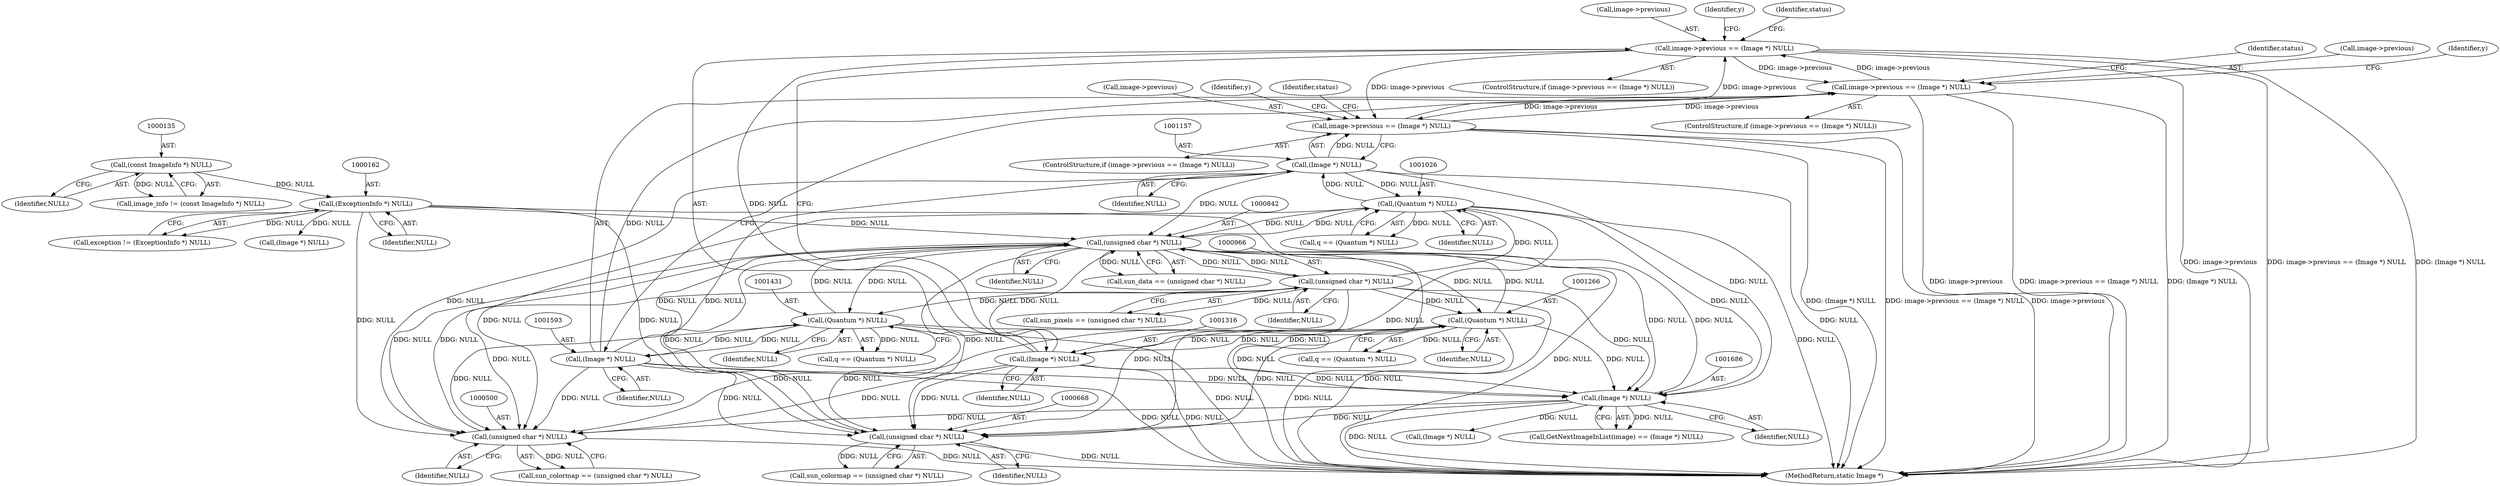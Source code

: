 digraph "0_ImageMagick_78f82d9d1c2944725a279acd573a22168dc6e22a@pointer" {
"1001311" [label="(Call,image->previous == (Image *) NULL)"];
"1001588" [label="(Call,image->previous == (Image *) NULL)"];
"1001311" [label="(Call,image->previous == (Image *) NULL)"];
"1001152" [label="(Call,image->previous == (Image *) NULL)"];
"1001156" [label="(Call,(Image *) NULL)"];
"1001025" [label="(Call,(Quantum *) NULL)"];
"1000841" [label="(Call,(unsigned char *) NULL)"];
"1001265" [label="(Call,(Quantum *) NULL)"];
"1000965" [label="(Call,(unsigned char *) NULL)"];
"1001315" [label="(Call,(Image *) NULL)"];
"1001430" [label="(Call,(Quantum *) NULL)"];
"1001592" [label="(Call,(Image *) NULL)"];
"1000667" [label="(Call,(unsigned char *) NULL)"];
"1000161" [label="(Call,(ExceptionInfo *) NULL)"];
"1000134" [label="(Call,(const ImageInfo *) NULL)"];
"1001685" [label="(Call,(Image *) NULL)"];
"1000499" [label="(Call,(unsigned char *) NULL)"];
"1001312" [label="(Call,image->previous)"];
"1001249" [label="(Identifier,y)"];
"1000161" [label="(Call,(ExceptionInfo *) NULL)"];
"1000669" [label="(Identifier,NULL)"];
"1001682" [label="(Call,GetNextImageInList(image) == (Image *) NULL)"];
"1001430" [label="(Call,(Quantum *) NULL)"];
"1001594" [label="(Identifier,NULL)"];
"1000163" [label="(Identifier,NULL)"];
"1001597" [label="(Identifier,status)"];
"1000965" [label="(Call,(unsigned char *) NULL)"];
"1001727" [label="(MethodReturn,static Image *)"];
"1001025" [label="(Call,(Quantum *) NULL)"];
"1001685" [label="(Call,(Image *) NULL)"];
"1000967" [label="(Identifier,NULL)"];
"1000159" [label="(Call,exception != (ExceptionInfo *) NULL)"];
"1001592" [label="(Call,(Image *) NULL)"];
"1000132" [label="(Call,image_info != (const ImageInfo *) NULL)"];
"1001428" [label="(Call,q == (Quantum *) NULL)"];
"1001267" [label="(Identifier,NULL)"];
"1001027" [label="(Identifier,NULL)"];
"1001153" [label="(Call,image->previous)"];
"1000134" [label="(Call,(const ImageInfo *) NULL)"];
"1001009" [label="(Identifier,y)"];
"1001311" [label="(Call,image->previous == (Image *) NULL)"];
"1001156" [label="(Call,(Image *) NULL)"];
"1001588" [label="(Call,image->previous == (Image *) NULL)"];
"1001432" [label="(Identifier,NULL)"];
"1001158" [label="(Identifier,NULL)"];
"1001310" [label="(ControlStructure,if (image->previous == (Image *) NULL))"];
"1001265" [label="(Call,(Quantum *) NULL)"];
"1000499" [label="(Call,(unsigned char *) NULL)"];
"1001587" [label="(ControlStructure,if (image->previous == (Image *) NULL))"];
"1000497" [label="(Call,sun_colormap == (unsigned char *) NULL)"];
"1001151" [label="(ControlStructure,if (image->previous == (Image *) NULL))"];
"1000841" [label="(Call,(unsigned char *) NULL)"];
"1000839" [label="(Call,sun_data == (unsigned char *) NULL)"];
"1000136" [label="(Identifier,NULL)"];
"1000192" [label="(Call,(Image *) NULL)"];
"1001315" [label="(Call,(Image *) NULL)"];
"1000963" [label="(Call,sun_pixels == (unsigned char *) NULL)"];
"1001320" [label="(Identifier,status)"];
"1001152" [label="(Call,image->previous == (Image *) NULL)"];
"1001589" [label="(Call,image->previous)"];
"1001263" [label="(Call,q == (Quantum *) NULL)"];
"1001317" [label="(Identifier,NULL)"];
"1001414" [label="(Identifier,y)"];
"1001023" [label="(Call,q == (Quantum *) NULL)"];
"1000667" [label="(Call,(unsigned char *) NULL)"];
"1001687" [label="(Identifier,NULL)"];
"1000501" [label="(Identifier,NULL)"];
"1001161" [label="(Identifier,status)"];
"1000843" [label="(Identifier,NULL)"];
"1001694" [label="(Call,(Image *) NULL)"];
"1000665" [label="(Call,sun_colormap == (unsigned char *) NULL)"];
"1001311" -> "1001310"  [label="AST: "];
"1001311" -> "1001315"  [label="CFG: "];
"1001312" -> "1001311"  [label="AST: "];
"1001315" -> "1001311"  [label="AST: "];
"1001320" -> "1001311"  [label="CFG: "];
"1001249" -> "1001311"  [label="CFG: "];
"1001311" -> "1001727"  [label="DDG: image->previous"];
"1001311" -> "1001727"  [label="DDG: image->previous == (Image *) NULL"];
"1001311" -> "1001727"  [label="DDG: (Image *) NULL"];
"1001311" -> "1001152"  [label="DDG: image->previous"];
"1001588" -> "1001311"  [label="DDG: image->previous"];
"1001152" -> "1001311"  [label="DDG: image->previous"];
"1001315" -> "1001311"  [label="DDG: NULL"];
"1001311" -> "1001588"  [label="DDG: image->previous"];
"1001588" -> "1001587"  [label="AST: "];
"1001588" -> "1001592"  [label="CFG: "];
"1001589" -> "1001588"  [label="AST: "];
"1001592" -> "1001588"  [label="AST: "];
"1001597" -> "1001588"  [label="CFG: "];
"1001414" -> "1001588"  [label="CFG: "];
"1001588" -> "1001727"  [label="DDG: image->previous"];
"1001588" -> "1001727"  [label="DDG: image->previous == (Image *) NULL"];
"1001588" -> "1001727"  [label="DDG: (Image *) NULL"];
"1001588" -> "1001152"  [label="DDG: image->previous"];
"1001152" -> "1001588"  [label="DDG: image->previous"];
"1001592" -> "1001588"  [label="DDG: NULL"];
"1001152" -> "1001151"  [label="AST: "];
"1001152" -> "1001156"  [label="CFG: "];
"1001153" -> "1001152"  [label="AST: "];
"1001156" -> "1001152"  [label="AST: "];
"1001161" -> "1001152"  [label="CFG: "];
"1001009" -> "1001152"  [label="CFG: "];
"1001152" -> "1001727"  [label="DDG: (Image *) NULL"];
"1001152" -> "1001727"  [label="DDG: image->previous == (Image *) NULL"];
"1001152" -> "1001727"  [label="DDG: image->previous"];
"1001156" -> "1001152"  [label="DDG: NULL"];
"1001156" -> "1001158"  [label="CFG: "];
"1001157" -> "1001156"  [label="AST: "];
"1001158" -> "1001156"  [label="AST: "];
"1001156" -> "1001727"  [label="DDG: NULL"];
"1001156" -> "1000499"  [label="DDG: NULL"];
"1001156" -> "1000667"  [label="DDG: NULL"];
"1001156" -> "1000841"  [label="DDG: NULL"];
"1001156" -> "1001025"  [label="DDG: NULL"];
"1001025" -> "1001156"  [label="DDG: NULL"];
"1001156" -> "1001685"  [label="DDG: NULL"];
"1001025" -> "1001023"  [label="AST: "];
"1001025" -> "1001027"  [label="CFG: "];
"1001026" -> "1001025"  [label="AST: "];
"1001027" -> "1001025"  [label="AST: "];
"1001023" -> "1001025"  [label="CFG: "];
"1001025" -> "1001727"  [label="DDG: NULL"];
"1001025" -> "1000499"  [label="DDG: NULL"];
"1001025" -> "1000667"  [label="DDG: NULL"];
"1001025" -> "1000841"  [label="DDG: NULL"];
"1001025" -> "1001023"  [label="DDG: NULL"];
"1000841" -> "1001025"  [label="DDG: NULL"];
"1000965" -> "1001025"  [label="DDG: NULL"];
"1001025" -> "1001685"  [label="DDG: NULL"];
"1000841" -> "1000839"  [label="AST: "];
"1000841" -> "1000843"  [label="CFG: "];
"1000842" -> "1000841"  [label="AST: "];
"1000843" -> "1000841"  [label="AST: "];
"1000839" -> "1000841"  [label="CFG: "];
"1000841" -> "1001727"  [label="DDG: NULL"];
"1000841" -> "1000499"  [label="DDG: NULL"];
"1000841" -> "1000667"  [label="DDG: NULL"];
"1000841" -> "1000839"  [label="DDG: NULL"];
"1001265" -> "1000841"  [label="DDG: NULL"];
"1001430" -> "1000841"  [label="DDG: NULL"];
"1000965" -> "1000841"  [label="DDG: NULL"];
"1001592" -> "1000841"  [label="DDG: NULL"];
"1000667" -> "1000841"  [label="DDG: NULL"];
"1000499" -> "1000841"  [label="DDG: NULL"];
"1001315" -> "1000841"  [label="DDG: NULL"];
"1000161" -> "1000841"  [label="DDG: NULL"];
"1001685" -> "1000841"  [label="DDG: NULL"];
"1000841" -> "1000965"  [label="DDG: NULL"];
"1000841" -> "1001265"  [label="DDG: NULL"];
"1000841" -> "1001430"  [label="DDG: NULL"];
"1000841" -> "1001685"  [label="DDG: NULL"];
"1001265" -> "1001263"  [label="AST: "];
"1001265" -> "1001267"  [label="CFG: "];
"1001266" -> "1001265"  [label="AST: "];
"1001267" -> "1001265"  [label="AST: "];
"1001263" -> "1001265"  [label="CFG: "];
"1001265" -> "1001727"  [label="DDG: NULL"];
"1001265" -> "1000499"  [label="DDG: NULL"];
"1001265" -> "1000667"  [label="DDG: NULL"];
"1001265" -> "1001263"  [label="DDG: NULL"];
"1000965" -> "1001265"  [label="DDG: NULL"];
"1001315" -> "1001265"  [label="DDG: NULL"];
"1001265" -> "1001315"  [label="DDG: NULL"];
"1001265" -> "1001685"  [label="DDG: NULL"];
"1000965" -> "1000963"  [label="AST: "];
"1000965" -> "1000967"  [label="CFG: "];
"1000966" -> "1000965"  [label="AST: "];
"1000967" -> "1000965"  [label="AST: "];
"1000963" -> "1000965"  [label="CFG: "];
"1000965" -> "1001727"  [label="DDG: NULL"];
"1000965" -> "1000499"  [label="DDG: NULL"];
"1000965" -> "1000667"  [label="DDG: NULL"];
"1000965" -> "1000963"  [label="DDG: NULL"];
"1000965" -> "1001430"  [label="DDG: NULL"];
"1000965" -> "1001685"  [label="DDG: NULL"];
"1001315" -> "1001317"  [label="CFG: "];
"1001316" -> "1001315"  [label="AST: "];
"1001317" -> "1001315"  [label="AST: "];
"1001315" -> "1001727"  [label="DDG: NULL"];
"1001315" -> "1000499"  [label="DDG: NULL"];
"1001315" -> "1000667"  [label="DDG: NULL"];
"1001315" -> "1001685"  [label="DDG: NULL"];
"1001430" -> "1001428"  [label="AST: "];
"1001430" -> "1001432"  [label="CFG: "];
"1001431" -> "1001430"  [label="AST: "];
"1001432" -> "1001430"  [label="AST: "];
"1001428" -> "1001430"  [label="CFG: "];
"1001430" -> "1001727"  [label="DDG: NULL"];
"1001430" -> "1000499"  [label="DDG: NULL"];
"1001430" -> "1000667"  [label="DDG: NULL"];
"1001430" -> "1001428"  [label="DDG: NULL"];
"1001592" -> "1001430"  [label="DDG: NULL"];
"1001430" -> "1001592"  [label="DDG: NULL"];
"1001430" -> "1001685"  [label="DDG: NULL"];
"1001592" -> "1001594"  [label="CFG: "];
"1001593" -> "1001592"  [label="AST: "];
"1001594" -> "1001592"  [label="AST: "];
"1001592" -> "1001727"  [label="DDG: NULL"];
"1001592" -> "1000499"  [label="DDG: NULL"];
"1001592" -> "1000667"  [label="DDG: NULL"];
"1001592" -> "1001685"  [label="DDG: NULL"];
"1000667" -> "1000665"  [label="AST: "];
"1000667" -> "1000669"  [label="CFG: "];
"1000668" -> "1000667"  [label="AST: "];
"1000669" -> "1000667"  [label="AST: "];
"1000665" -> "1000667"  [label="CFG: "];
"1000667" -> "1001727"  [label="DDG: NULL"];
"1000667" -> "1000665"  [label="DDG: NULL"];
"1000161" -> "1000667"  [label="DDG: NULL"];
"1001685" -> "1000667"  [label="DDG: NULL"];
"1000161" -> "1000159"  [label="AST: "];
"1000161" -> "1000163"  [label="CFG: "];
"1000162" -> "1000161"  [label="AST: "];
"1000163" -> "1000161"  [label="AST: "];
"1000159" -> "1000161"  [label="CFG: "];
"1000161" -> "1001727"  [label="DDG: NULL"];
"1000161" -> "1000159"  [label="DDG: NULL"];
"1000134" -> "1000161"  [label="DDG: NULL"];
"1000161" -> "1000192"  [label="DDG: NULL"];
"1000161" -> "1000499"  [label="DDG: NULL"];
"1000134" -> "1000132"  [label="AST: "];
"1000134" -> "1000136"  [label="CFG: "];
"1000135" -> "1000134"  [label="AST: "];
"1000136" -> "1000134"  [label="AST: "];
"1000132" -> "1000134"  [label="CFG: "];
"1000134" -> "1000132"  [label="DDG: NULL"];
"1001685" -> "1001682"  [label="AST: "];
"1001685" -> "1001687"  [label="CFG: "];
"1001686" -> "1001685"  [label="AST: "];
"1001687" -> "1001685"  [label="AST: "];
"1001682" -> "1001685"  [label="CFG: "];
"1001685" -> "1001727"  [label="DDG: NULL"];
"1001685" -> "1000499"  [label="DDG: NULL"];
"1001685" -> "1001682"  [label="DDG: NULL"];
"1001685" -> "1001694"  [label="DDG: NULL"];
"1000499" -> "1000497"  [label="AST: "];
"1000499" -> "1000501"  [label="CFG: "];
"1000500" -> "1000499"  [label="AST: "];
"1000501" -> "1000499"  [label="AST: "];
"1000497" -> "1000499"  [label="CFG: "];
"1000499" -> "1001727"  [label="DDG: NULL"];
"1000499" -> "1000497"  [label="DDG: NULL"];
}
